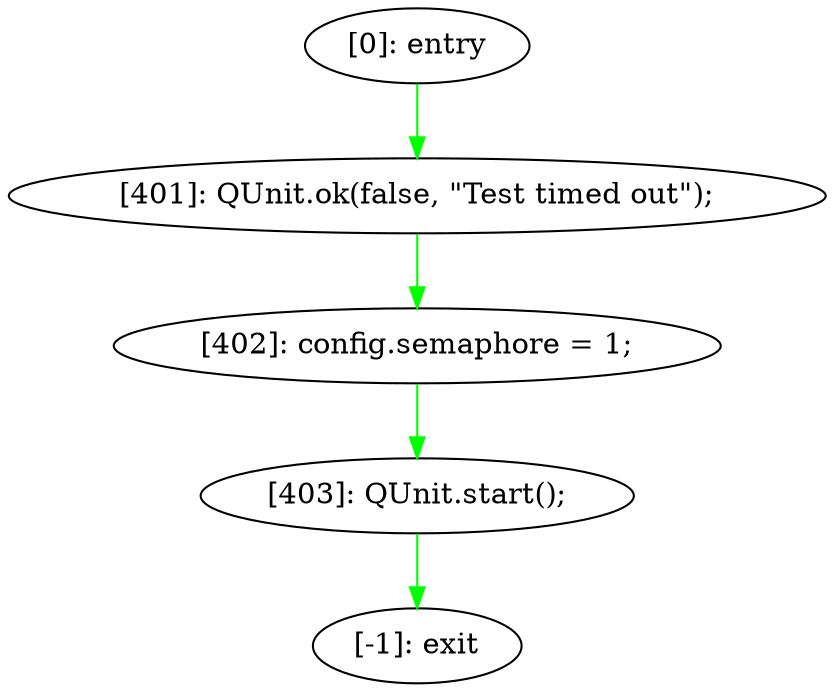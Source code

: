 digraph {
"0" [label="[403]: QUnit.start();\n"] 
"1" [label="[-1]: exit"] 
"2" [label="[401]: QUnit.ok(false, \"Test timed out\");\n"] 
"3" [label="[0]: entry"] 
"4" [label="[402]: config.semaphore = 1;\n"] 
"0" -> "1" [label="" color="green"] 
"2" -> "4" [label="" color="green"] 
"3" -> "2" [label="" color="green"] 
"4" -> "0" [label="" color="green"] 
}
